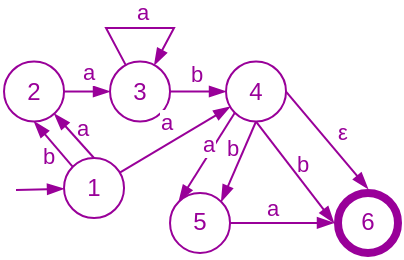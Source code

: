 <mxfile version="22.0.0" type="device">
  <diagram name="Страница — 1" id="OFkjJMPrs0O_vb34kiXz">
    <mxGraphModel dx="-1318" dy="819" grid="0" gridSize="10" guides="1" tooltips="1" connect="1" arrows="1" fold="1" page="0" pageScale="1" pageWidth="827" pageHeight="1169" math="0" shadow="0">
      <root>
        <mxCell id="0" />
        <mxCell id="1" parent="0" />
        <mxCell id="RB9qQkZ6Mr-YbvBWjPKB-63" style="edgeStyle=none;shape=connector;rounded=0;orthogonalLoop=1;jettySize=auto;html=1;labelBackgroundColor=none;strokeColor=#990099;align=center;verticalAlign=middle;fontFamily=Helvetica;fontSize=11;fontColor=#990099;endArrow=blockThin;endFill=1;exitX=0.5;exitY=0;exitDx=0;exitDy=0;" parent="1" source="RB9qQkZ6Mr-YbvBWjPKB-65" target="RB9qQkZ6Mr-YbvBWjPKB-66" edge="1">
          <mxGeometry relative="1" as="geometry" />
        </mxCell>
        <mxCell id="RB9qQkZ6Mr-YbvBWjPKB-64" value="a" style="edgeLabel;html=1;align=center;verticalAlign=middle;resizable=0;points=[];fontSize=11;fontFamily=Helvetica;fontColor=#990099;labelBackgroundColor=none;" parent="RB9qQkZ6Mr-YbvBWjPKB-63" vertex="1" connectable="0">
          <mxGeometry x="0.063" y="-1" relative="1" as="geometry">
            <mxPoint x="4" y="-3" as="offset" />
          </mxGeometry>
        </mxCell>
        <mxCell id="RB9qQkZ6Mr-YbvBWjPKB-65" value="1" style="ellipse;whiteSpace=wrap;html=1;fontColor=#990099;strokeColor=#990099;" parent="1" vertex="1">
          <mxGeometry x="1704.01" y="192.0" width="30" height="30" as="geometry" />
        </mxCell>
        <mxCell id="RB9qQkZ6Mr-YbvBWjPKB-66" value="2" style="ellipse;whiteSpace=wrap;html=1;fontColor=#990099;strokeColor=#990099;strokeWidth=1;perimeterSpacing=0;" parent="1" vertex="1">
          <mxGeometry x="1674.01" y="143.76" width="30" height="30" as="geometry" />
        </mxCell>
        <mxCell id="RB9qQkZ6Mr-YbvBWjPKB-67" style="edgeStyle=none;shape=connector;rounded=0;orthogonalLoop=1;jettySize=auto;html=1;labelBackgroundColor=none;strokeColor=#990099;align=center;verticalAlign=middle;fontFamily=Helvetica;fontSize=11;fontColor=#990099;endArrow=blockThin;endFill=1;exitX=0;exitY=0;exitDx=0;exitDy=0;entryX=0.5;entryY=1;entryDx=0;entryDy=0;" parent="1" source="RB9qQkZ6Mr-YbvBWjPKB-65" target="RB9qQkZ6Mr-YbvBWjPKB-66" edge="1">
          <mxGeometry relative="1" as="geometry">
            <mxPoint x="1635.4" y="195.37" as="sourcePoint" />
            <mxPoint x="1684.4" y="195.37" as="targetPoint" />
          </mxGeometry>
        </mxCell>
        <mxCell id="RB9qQkZ6Mr-YbvBWjPKB-68" value="b" style="edgeLabel;html=1;align=center;verticalAlign=middle;resizable=0;points=[];fontSize=11;fontFamily=Helvetica;fontColor=#990099;labelBackgroundColor=none;" parent="RB9qQkZ6Mr-YbvBWjPKB-67" vertex="1" connectable="0">
          <mxGeometry x="0.063" y="-1" relative="1" as="geometry">
            <mxPoint x="-3" y="7" as="offset" />
          </mxGeometry>
        </mxCell>
        <mxCell id="RB9qQkZ6Mr-YbvBWjPKB-69" style="edgeStyle=none;shape=connector;rounded=0;orthogonalLoop=1;jettySize=auto;html=1;labelBackgroundColor=none;strokeColor=#990099;align=center;verticalAlign=middle;fontFamily=Helvetica;fontSize=11;fontColor=#990099;endArrow=blockThin;endFill=1;" parent="1" source="RB9qQkZ6Mr-YbvBWjPKB-66" target="RB9qQkZ6Mr-YbvBWjPKB-73" edge="1">
          <mxGeometry relative="1" as="geometry">
            <mxPoint x="1767.01" y="158.76" as="sourcePoint" />
            <mxPoint x="1810.01" y="196.54" as="targetPoint" />
          </mxGeometry>
        </mxCell>
        <mxCell id="RB9qQkZ6Mr-YbvBWjPKB-70" value="a" style="edgeLabel;html=1;align=center;verticalAlign=middle;resizable=0;points=[];fontSize=11;fontFamily=Helvetica;fontColor=#990099;" parent="RB9qQkZ6Mr-YbvBWjPKB-69" vertex="1" connectable="0">
          <mxGeometry x="-0.107" y="2" relative="1" as="geometry">
            <mxPoint x="1" y="-8" as="offset" />
          </mxGeometry>
        </mxCell>
        <mxCell id="RB9qQkZ6Mr-YbvBWjPKB-71" style="edgeStyle=none;shape=connector;rounded=0;orthogonalLoop=1;jettySize=auto;html=1;labelBackgroundColor=none;strokeColor=#990099;align=center;verticalAlign=middle;fontFamily=Helvetica;fontSize=11;fontColor=#990099;endArrow=blockThin;endFill=1;" parent="1" source="RB9qQkZ6Mr-YbvBWjPKB-73" target="RB9qQkZ6Mr-YbvBWjPKB-78" edge="1">
          <mxGeometry relative="1" as="geometry" />
        </mxCell>
        <mxCell id="RB9qQkZ6Mr-YbvBWjPKB-72" value="b" style="edgeLabel;html=1;align=center;verticalAlign=middle;resizable=0;points=[];fontSize=11;fontFamily=Helvetica;fontColor=#990099;labelBackgroundColor=none;" parent="RB9qQkZ6Mr-YbvBWjPKB-71" vertex="1" connectable="0">
          <mxGeometry x="-0.052" relative="1" as="geometry">
            <mxPoint x="-1" y="-9" as="offset" />
          </mxGeometry>
        </mxCell>
        <mxCell id="RB9qQkZ6Mr-YbvBWjPKB-73" value="3" style="ellipse;whiteSpace=wrap;html=1;fontColor=#990099;strokeColor=#990099;" parent="1" vertex="1">
          <mxGeometry x="1727.01" y="143.76" width="30" height="30" as="geometry" />
        </mxCell>
        <mxCell id="RB9qQkZ6Mr-YbvBWjPKB-74" style="edgeStyle=none;shape=connector;rounded=0;orthogonalLoop=1;jettySize=auto;html=1;labelBackgroundColor=none;strokeColor=#990099;align=center;verticalAlign=middle;fontFamily=Helvetica;fontSize=11;fontColor=#990099;endArrow=blockThin;endFill=1;" parent="1" source="RB9qQkZ6Mr-YbvBWjPKB-73" target="RB9qQkZ6Mr-YbvBWjPKB-73" edge="1">
          <mxGeometry relative="1" as="geometry">
            <mxPoint x="1734.01" y="201.54" as="sourcePoint" />
            <mxPoint x="1760.01" y="201.54" as="targetPoint" />
            <Array as="points">
              <mxPoint x="1725.01" y="127.0" />
              <mxPoint x="1759.01" y="127.0" />
            </Array>
          </mxGeometry>
        </mxCell>
        <mxCell id="RB9qQkZ6Mr-YbvBWjPKB-75" value="a" style="edgeLabel;html=1;align=center;verticalAlign=middle;resizable=0;points=[];fontSize=11;fontFamily=Helvetica;fontColor=#990099;" parent="RB9qQkZ6Mr-YbvBWjPKB-74" vertex="1" connectable="0">
          <mxGeometry x="-0.107" y="2" relative="1" as="geometry">
            <mxPoint x="5" y="-6" as="offset" />
          </mxGeometry>
        </mxCell>
        <mxCell id="RB9qQkZ6Mr-YbvBWjPKB-76" style="edgeStyle=none;shape=connector;rounded=0;orthogonalLoop=1;jettySize=auto;html=1;labelBackgroundColor=none;strokeColor=#990099;align=center;verticalAlign=middle;fontFamily=Helvetica;fontSize=11;fontColor=#990099;endArrow=blockThin;endFill=1;" parent="1" source="RB9qQkZ6Mr-YbvBWjPKB-65" target="RB9qQkZ6Mr-YbvBWjPKB-78" edge="1">
          <mxGeometry relative="1" as="geometry">
            <mxPoint x="1640.01" y="244.01" as="sourcePoint" />
            <mxPoint x="1805.01" y="246.01" as="targetPoint" />
          </mxGeometry>
        </mxCell>
        <mxCell id="RB9qQkZ6Mr-YbvBWjPKB-77" value="a" style="edgeLabel;html=1;align=center;verticalAlign=middle;resizable=0;points=[];fontSize=11;fontFamily=Helvetica;fontColor=#990099;" parent="RB9qQkZ6Mr-YbvBWjPKB-76" vertex="1" connectable="0">
          <mxGeometry x="0.063" y="-1" relative="1" as="geometry">
            <mxPoint x="-7" y="-9" as="offset" />
          </mxGeometry>
        </mxCell>
        <mxCell id="RB9qQkZ6Mr-YbvBWjPKB-78" value="4" style="ellipse;whiteSpace=wrap;html=1;fontColor=#990099;strokeColor=#990099;strokeWidth=1;perimeterSpacing=0;" parent="1" vertex="1">
          <mxGeometry x="1785.01" y="143.76" width="30" height="30" as="geometry" />
        </mxCell>
        <mxCell id="RB9qQkZ6Mr-YbvBWjPKB-79" style="edgeStyle=none;shape=connector;rounded=0;orthogonalLoop=1;jettySize=auto;html=1;labelBackgroundColor=none;strokeColor=#990099;align=center;verticalAlign=middle;fontFamily=Helvetica;fontSize=11;fontColor=#990099;endArrow=blockThin;endFill=1;exitX=0;exitY=1;exitDx=0;exitDy=0;entryX=0;entryY=0;entryDx=0;entryDy=0;" parent="1" source="RB9qQkZ6Mr-YbvBWjPKB-78" target="RB9qQkZ6Mr-YbvBWjPKB-81" edge="1">
          <mxGeometry relative="1" as="geometry">
            <mxPoint x="1884.617" y="146.003" as="sourcePoint" />
          </mxGeometry>
        </mxCell>
        <mxCell id="RB9qQkZ6Mr-YbvBWjPKB-80" value="a" style="edgeLabel;html=1;align=center;verticalAlign=middle;resizable=0;points=[];fontSize=11;fontFamily=Helvetica;fontColor=#990099;" parent="RB9qQkZ6Mr-YbvBWjPKB-79" vertex="1" connectable="0">
          <mxGeometry x="0.063" y="-1" relative="1" as="geometry">
            <mxPoint x="2" y="-8" as="offset" />
          </mxGeometry>
        </mxCell>
        <mxCell id="RB9qQkZ6Mr-YbvBWjPKB-81" value="5" style="ellipse;whiteSpace=wrap;html=1;fontColor=#990099;strokeColor=#990099;strokeWidth=1;perimeterSpacing=0;" parent="1" vertex="1">
          <mxGeometry x="1757.01" y="209.45" width="30" height="30" as="geometry" />
        </mxCell>
        <mxCell id="RB9qQkZ6Mr-YbvBWjPKB-82" style="edgeStyle=none;shape=connector;rounded=0;orthogonalLoop=1;jettySize=auto;html=1;labelBackgroundColor=none;strokeColor=#990099;align=center;verticalAlign=middle;fontFamily=Helvetica;fontSize=11;fontColor=#990099;endArrow=blockThin;endFill=1;exitX=0.5;exitY=1;exitDx=0;exitDy=0;entryX=1;entryY=0;entryDx=0;entryDy=0;" parent="1" source="RB9qQkZ6Mr-YbvBWjPKB-78" target="RB9qQkZ6Mr-YbvBWjPKB-81" edge="1">
          <mxGeometry relative="1" as="geometry">
            <mxPoint x="1884.617" y="167.217" as="sourcePoint" />
            <mxPoint x="1938.4" y="193.22" as="targetPoint" />
          </mxGeometry>
        </mxCell>
        <mxCell id="RB9qQkZ6Mr-YbvBWjPKB-83" value="b" style="edgeLabel;html=1;align=center;verticalAlign=middle;resizable=0;points=[];fontSize=11;fontFamily=Helvetica;fontColor=#990099;labelBackgroundColor=none;" parent="RB9qQkZ6Mr-YbvBWjPKB-82" vertex="1" connectable="0">
          <mxGeometry x="0.063" y="-1" relative="1" as="geometry">
            <mxPoint x="-2" y="-8" as="offset" />
          </mxGeometry>
        </mxCell>
        <mxCell id="RB9qQkZ6Mr-YbvBWjPKB-84" style="edgeStyle=none;shape=connector;rounded=0;orthogonalLoop=1;jettySize=auto;html=1;labelBackgroundColor=none;strokeColor=#990099;align=center;verticalAlign=middle;fontFamily=Helvetica;fontSize=11;fontColor=#990099;endArrow=blockThin;endFill=1;" parent="1" source="RB9qQkZ6Mr-YbvBWjPKB-81" target="RB9qQkZ6Mr-YbvBWjPKB-90" edge="1">
          <mxGeometry relative="1" as="geometry">
            <mxPoint x="1837.977" y="197.989" as="sourcePoint" />
            <mxPoint x="1881.894" y="139.381" as="targetPoint" />
          </mxGeometry>
        </mxCell>
        <mxCell id="RB9qQkZ6Mr-YbvBWjPKB-85" value="a" style="edgeLabel;html=1;align=center;verticalAlign=middle;resizable=0;points=[];fontSize=11;fontFamily=Helvetica;fontColor=#990099;" parent="RB9qQkZ6Mr-YbvBWjPKB-84" vertex="1" connectable="0">
          <mxGeometry x="-0.107" y="2" relative="1" as="geometry">
            <mxPoint x="-2" y="-6" as="offset" />
          </mxGeometry>
        </mxCell>
        <mxCell id="RB9qQkZ6Mr-YbvBWjPKB-88" style="edgeStyle=none;shape=connector;rounded=0;orthogonalLoop=1;jettySize=auto;html=1;labelBackgroundColor=none;strokeColor=#990099;align=center;verticalAlign=middle;fontFamily=Helvetica;fontSize=11;fontColor=#990099;endArrow=blockThin;endFill=1;entryX=0.5;entryY=0;entryDx=0;entryDy=0;exitX=1;exitY=0.5;exitDx=0;exitDy=0;" parent="1" source="RB9qQkZ6Mr-YbvBWjPKB-78" target="RB9qQkZ6Mr-YbvBWjPKB-90" edge="1">
          <mxGeometry relative="1" as="geometry">
            <mxPoint x="1817.01" y="134.48" as="sourcePoint" />
            <mxPoint x="1899.37" y="147.39" as="targetPoint" />
          </mxGeometry>
        </mxCell>
        <mxCell id="RB9qQkZ6Mr-YbvBWjPKB-89" value="ε" style="edgeLabel;html=1;align=center;verticalAlign=middle;resizable=0;points=[];fontSize=11;fontFamily=Helvetica;fontColor=#990099;labelBackgroundColor=none;" parent="RB9qQkZ6Mr-YbvBWjPKB-88" vertex="1" connectable="0">
          <mxGeometry x="0.063" y="-1" relative="1" as="geometry">
            <mxPoint x="7" y="-7" as="offset" />
          </mxGeometry>
        </mxCell>
        <mxCell id="RB9qQkZ6Mr-YbvBWjPKB-90" value="6" style="ellipse;whiteSpace=wrap;html=1;fontColor=#990099;strokeColor=#990099;strokeWidth=4;perimeterSpacing=2;" parent="1" vertex="1">
          <mxGeometry x="1841.0" y="209.45" width="30" height="30" as="geometry" />
        </mxCell>
        <mxCell id="RB9qQkZ6Mr-YbvBWjPKB-91" style="edgeStyle=none;shape=connector;rounded=0;orthogonalLoop=1;jettySize=auto;html=1;labelBackgroundColor=none;strokeColor=#990099;align=center;verticalAlign=middle;fontFamily=Helvetica;fontSize=11;fontColor=#990099;endArrow=blockThin;endFill=1;exitX=0.5;exitY=1;exitDx=0;exitDy=0;entryX=0;entryY=0.5;entryDx=0;entryDy=0;" parent="1" source="RB9qQkZ6Mr-YbvBWjPKB-78" target="RB9qQkZ6Mr-YbvBWjPKB-90" edge="1">
          <mxGeometry relative="1" as="geometry">
            <mxPoint x="1832.007" y="154.477" as="sourcePoint" />
            <mxPoint x="1930.293" y="154.477" as="targetPoint" />
          </mxGeometry>
        </mxCell>
        <mxCell id="RB9qQkZ6Mr-YbvBWjPKB-92" value="b" style="edgeLabel;html=1;align=center;verticalAlign=middle;resizable=0;points=[];fontSize=11;fontFamily=Helvetica;fontColor=#990099;labelBackgroundColor=none;" parent="RB9qQkZ6Mr-YbvBWjPKB-91" vertex="1" connectable="0">
          <mxGeometry x="0.063" y="-1" relative="1" as="geometry">
            <mxPoint x="3" y="-7" as="offset" />
          </mxGeometry>
        </mxCell>
        <mxCell id="RB9qQkZ6Mr-YbvBWjPKB-99" style="edgeStyle=none;shape=connector;rounded=0;orthogonalLoop=1;jettySize=auto;html=1;labelBackgroundColor=none;strokeColor=#990099;align=center;verticalAlign=middle;fontFamily=Helvetica;fontSize=11;fontColor=#990099;endArrow=blockThin;endFill=1;" parent="1" target="RB9qQkZ6Mr-YbvBWjPKB-65" edge="1">
          <mxGeometry relative="1" as="geometry">
            <mxPoint x="1680" y="208" as="sourcePoint" />
            <mxPoint x="1708.38" y="279.35" as="targetPoint" />
          </mxGeometry>
        </mxCell>
      </root>
    </mxGraphModel>
  </diagram>
</mxfile>

